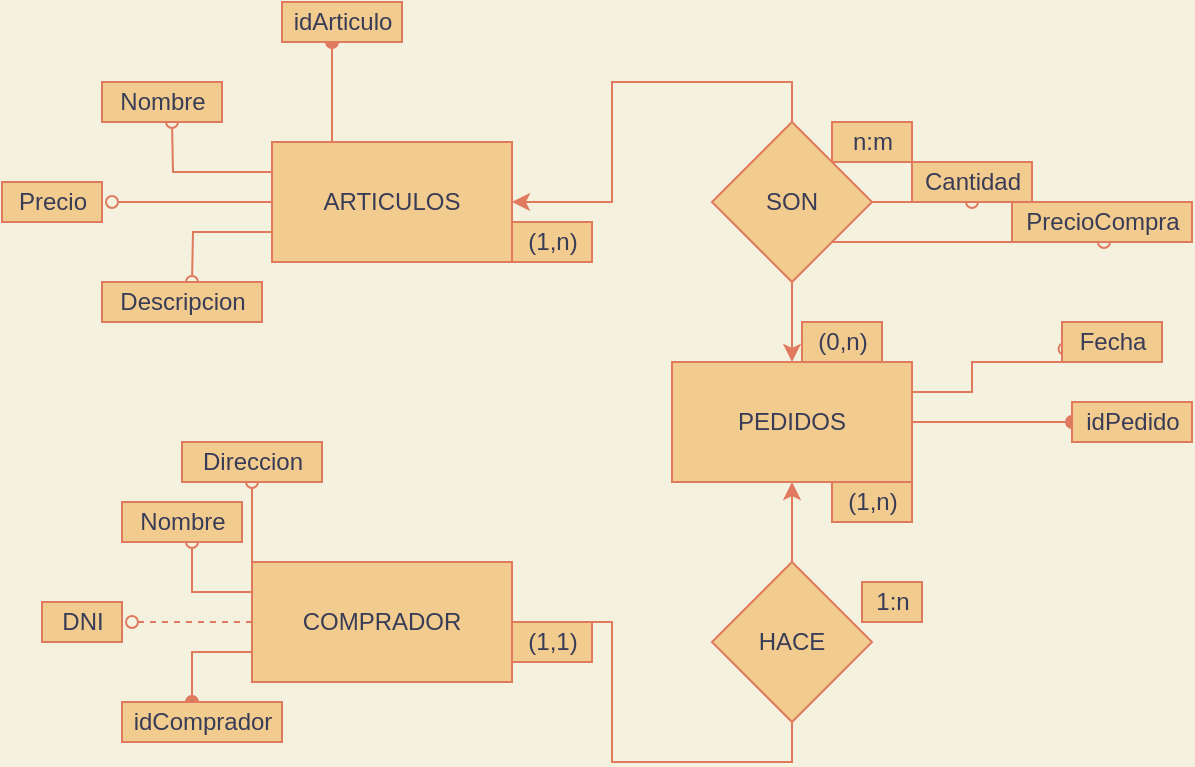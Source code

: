 <mxfile>
    <diagram id="yITl7FX_GImQq4BKGkRN" name="Página-1">
        <mxGraphModel dx="845" dy="548" grid="1" gridSize="10" guides="1" tooltips="1" connect="1" arrows="1" fold="1" page="1" pageScale="1" pageWidth="827" pageHeight="1169" background="#F4F1DE" math="0" shadow="0">
            <root>
                <mxCell id="0"/>
                <mxCell id="1" parent="0"/>
                <mxCell id="nqDEaJfBSwZcffI5wtSR-5" style="edgeStyle=orthogonalEdgeStyle;rounded=0;orthogonalLoop=1;jettySize=auto;html=1;entryX=0.5;entryY=0;entryDx=0;entryDy=0;startArrow=none;fillColor=#F2CC8F;strokeColor=#E07A5F;labelBackgroundColor=#F4F1DE;fontColor=#393C56;" parent="1" source="nqDEaJfBSwZcffI5wtSR-6" target="nqDEaJfBSwZcffI5wtSR-3" edge="1">
                    <mxGeometry relative="1" as="geometry"/>
                </mxCell>
                <mxCell id="nqDEaJfBSwZcffI5wtSR-23" style="edgeStyle=orthogonalEdgeStyle;rounded=0;orthogonalLoop=1;jettySize=auto;html=1;exitX=0.25;exitY=0;exitDx=0;exitDy=0;endArrow=oval;endFill=1;fillColor=#F2CC8F;strokeColor=#E07A5F;labelBackgroundColor=#F4F1DE;fontColor=#393C56;" parent="1" source="nqDEaJfBSwZcffI5wtSR-1" edge="1">
                    <mxGeometry relative="1" as="geometry">
                        <mxPoint x="254" y="50" as="targetPoint"/>
                    </mxGeometry>
                </mxCell>
                <mxCell id="nqDEaJfBSwZcffI5wtSR-25" style="edgeStyle=orthogonalEdgeStyle;rounded=0;orthogonalLoop=1;jettySize=auto;html=1;exitX=0;exitY=0.25;exitDx=0;exitDy=0;endArrow=oval;endFill=0;fillColor=#F2CC8F;strokeColor=#E07A5F;labelBackgroundColor=#F4F1DE;fontColor=#393C56;" parent="1" source="nqDEaJfBSwZcffI5wtSR-1" edge="1">
                    <mxGeometry relative="1" as="geometry">
                        <mxPoint x="174" y="90" as="targetPoint"/>
                    </mxGeometry>
                </mxCell>
                <mxCell id="nqDEaJfBSwZcffI5wtSR-26" style="edgeStyle=orthogonalEdgeStyle;rounded=0;orthogonalLoop=1;jettySize=auto;html=1;exitX=0;exitY=0.5;exitDx=0;exitDy=0;endArrow=oval;endFill=0;fillColor=#F2CC8F;strokeColor=#E07A5F;labelBackgroundColor=#F4F1DE;fontColor=#393C56;" parent="1" source="nqDEaJfBSwZcffI5wtSR-1" edge="1">
                    <mxGeometry relative="1" as="geometry">
                        <mxPoint x="144" y="130" as="targetPoint"/>
                    </mxGeometry>
                </mxCell>
                <mxCell id="nqDEaJfBSwZcffI5wtSR-27" style="edgeStyle=orthogonalEdgeStyle;rounded=0;orthogonalLoop=1;jettySize=auto;html=1;exitX=0;exitY=0.75;exitDx=0;exitDy=0;endArrow=oval;endFill=0;fillColor=#F2CC8F;strokeColor=#E07A5F;labelBackgroundColor=#F4F1DE;fontColor=#393C56;" parent="1" source="nqDEaJfBSwZcffI5wtSR-1" edge="1">
                    <mxGeometry relative="1" as="geometry">
                        <mxPoint x="184" y="170" as="targetPoint"/>
                    </mxGeometry>
                </mxCell>
                <mxCell id="nqDEaJfBSwZcffI5wtSR-1" value="ARTICULOS" style="rounded=0;whiteSpace=wrap;html=1;fillColor=#F2CC8F;strokeColor=#E07A5F;fontColor=#393C56;" parent="1" vertex="1">
                    <mxGeometry x="224" y="100" width="120" height="60" as="geometry"/>
                </mxCell>
                <mxCell id="nqDEaJfBSwZcffI5wtSR-4" style="edgeStyle=orthogonalEdgeStyle;rounded=0;orthogonalLoop=1;jettySize=auto;html=1;entryX=0.5;entryY=1;entryDx=0;entryDy=0;startArrow=none;fillColor=#F2CC8F;strokeColor=#E07A5F;labelBackgroundColor=#F4F1DE;fontColor=#393C56;" parent="1" source="nqDEaJfBSwZcffI5wtSR-8" target="nqDEaJfBSwZcffI5wtSR-3" edge="1">
                    <mxGeometry relative="1" as="geometry"/>
                </mxCell>
                <mxCell id="nqDEaJfBSwZcffI5wtSR-14" style="edgeStyle=orthogonalEdgeStyle;rounded=0;orthogonalLoop=1;jettySize=auto;html=1;endArrow=oval;endFill=0;dashed=1;fillColor=#F2CC8F;strokeColor=#E07A5F;labelBackgroundColor=#F4F1DE;fontColor=#393C56;" parent="1" source="nqDEaJfBSwZcffI5wtSR-2" edge="1">
                    <mxGeometry relative="1" as="geometry">
                        <mxPoint x="154" y="340" as="targetPoint"/>
                    </mxGeometry>
                </mxCell>
                <mxCell id="nqDEaJfBSwZcffI5wtSR-15" style="edgeStyle=orthogonalEdgeStyle;rounded=0;orthogonalLoop=1;jettySize=auto;html=1;exitX=0;exitY=0.25;exitDx=0;exitDy=0;endArrow=oval;endFill=0;fillColor=#F2CC8F;strokeColor=#E07A5F;labelBackgroundColor=#F4F1DE;fontColor=#393C56;" parent="1" source="nqDEaJfBSwZcffI5wtSR-2" edge="1">
                    <mxGeometry relative="1" as="geometry">
                        <mxPoint x="184" y="300" as="targetPoint"/>
                    </mxGeometry>
                </mxCell>
                <mxCell id="nqDEaJfBSwZcffI5wtSR-16" style="edgeStyle=orthogonalEdgeStyle;rounded=0;orthogonalLoop=1;jettySize=auto;html=1;exitX=0;exitY=0.75;exitDx=0;exitDy=0;endArrow=oval;endFill=1;fillColor=#F2CC8F;strokeColor=#E07A5F;labelBackgroundColor=#F4F1DE;fontColor=#393C56;" parent="1" source="nqDEaJfBSwZcffI5wtSR-2" edge="1">
                    <mxGeometry relative="1" as="geometry">
                        <mxPoint x="184" y="380" as="targetPoint"/>
                    </mxGeometry>
                </mxCell>
                <mxCell id="nqDEaJfBSwZcffI5wtSR-17" style="edgeStyle=orthogonalEdgeStyle;rounded=0;orthogonalLoop=1;jettySize=auto;html=1;exitX=0;exitY=0;exitDx=0;exitDy=0;endArrow=oval;endFill=0;fillColor=#F2CC8F;strokeColor=#E07A5F;labelBackgroundColor=#F4F1DE;fontColor=#393C56;" parent="1" source="nqDEaJfBSwZcffI5wtSR-2" edge="1">
                    <mxGeometry relative="1" as="geometry">
                        <mxPoint x="214" y="270" as="targetPoint"/>
                    </mxGeometry>
                </mxCell>
                <mxCell id="nqDEaJfBSwZcffI5wtSR-2" value="COMPRADOR" style="rounded=0;whiteSpace=wrap;html=1;fillColor=#F2CC8F;strokeColor=#E07A5F;fontColor=#393C56;" parent="1" vertex="1">
                    <mxGeometry x="214" y="310" width="130" height="60" as="geometry"/>
                </mxCell>
                <mxCell id="nqDEaJfBSwZcffI5wtSR-33" style="edgeStyle=orthogonalEdgeStyle;rounded=0;orthogonalLoop=1;jettySize=auto;html=1;exitX=1;exitY=0.25;exitDx=0;exitDy=0;endArrow=oval;endFill=0;startArrow=none;entryX=0.026;entryY=0.672;entryDx=0;entryDy=0;entryPerimeter=0;fillColor=#F2CC8F;strokeColor=#E07A5F;labelBackgroundColor=#F4F1DE;fontColor=#393C56;" parent="1" source="nqDEaJfBSwZcffI5wtSR-3" target="nqDEaJfBSwZcffI5wtSR-34" edge="1">
                    <mxGeometry relative="1" as="geometry">
                        <mxPoint x="554" y="340" as="targetPoint"/>
                        <Array as="points">
                            <mxPoint x="574" y="225"/>
                            <mxPoint x="574" y="210"/>
                            <mxPoint x="620" y="210"/>
                        </Array>
                    </mxGeometry>
                </mxCell>
                <mxCell id="nqDEaJfBSwZcffI5wtSR-35" style="edgeStyle=orthogonalEdgeStyle;rounded=0;orthogonalLoop=1;jettySize=auto;html=1;endArrow=oval;endFill=1;fillColor=#F2CC8F;strokeColor=#E07A5F;labelBackgroundColor=#F4F1DE;fontColor=#393C56;" parent="1" source="nqDEaJfBSwZcffI5wtSR-3" edge="1">
                    <mxGeometry relative="1" as="geometry">
                        <mxPoint x="624" y="240" as="targetPoint"/>
                    </mxGeometry>
                </mxCell>
                <mxCell id="nqDEaJfBSwZcffI5wtSR-3" value="PEDIDOS" style="rounded=0;whiteSpace=wrap;html=1;fillColor=#F2CC8F;strokeColor=#E07A5F;fontColor=#393C56;" parent="1" vertex="1">
                    <mxGeometry x="424" y="210" width="120" height="60" as="geometry"/>
                </mxCell>
                <mxCell id="nqDEaJfBSwZcffI5wtSR-41" style="edgeStyle=orthogonalEdgeStyle;rounded=0;orthogonalLoop=1;jettySize=auto;html=1;endArrow=oval;endFill=0;fillColor=#F2CC8F;strokeColor=#E07A5F;labelBackgroundColor=#F4F1DE;fontColor=#393C56;" parent="1" source="nqDEaJfBSwZcffI5wtSR-6" edge="1">
                    <mxGeometry relative="1" as="geometry">
                        <mxPoint x="574" y="130" as="targetPoint"/>
                    </mxGeometry>
                </mxCell>
                <mxCell id="2y7vr3hFKQ3ycM6i9SCM-12" style="edgeStyle=orthogonalEdgeStyle;rounded=0;orthogonalLoop=1;jettySize=auto;html=1;exitX=1;exitY=1;exitDx=0;exitDy=0;endArrow=oval;endFill=0;fillColor=#F2CC8F;strokeColor=#E07A5F;labelBackgroundColor=#F4F1DE;fontColor=#393C56;" parent="1" source="nqDEaJfBSwZcffI5wtSR-6" edge="1">
                    <mxGeometry relative="1" as="geometry">
                        <mxPoint x="640" y="150" as="targetPoint"/>
                    </mxGeometry>
                </mxCell>
                <mxCell id="nqDEaJfBSwZcffI5wtSR-6" value="SON" style="rhombus;whiteSpace=wrap;html=1;fillColor=#F2CC8F;strokeColor=#E07A5F;fontColor=#393C56;" parent="1" vertex="1">
                    <mxGeometry x="444" y="90" width="80" height="80" as="geometry"/>
                </mxCell>
                <mxCell id="nqDEaJfBSwZcffI5wtSR-7" value="" style="edgeStyle=orthogonalEdgeStyle;rounded=0;orthogonalLoop=1;jettySize=auto;html=1;entryX=0.5;entryY=0;entryDx=0;entryDy=0;endArrow=none;startArrow=classic;startFill=1;fillColor=#F2CC8F;strokeColor=#E07A5F;labelBackgroundColor=#F4F1DE;fontColor=#393C56;" parent="1" source="nqDEaJfBSwZcffI5wtSR-1" target="nqDEaJfBSwZcffI5wtSR-6" edge="1">
                    <mxGeometry relative="1" as="geometry">
                        <mxPoint x="344" y="130" as="sourcePoint"/>
                        <mxPoint x="484" y="210" as="targetPoint"/>
                    </mxGeometry>
                </mxCell>
                <mxCell id="nqDEaJfBSwZcffI5wtSR-8" value="HACE" style="rhombus;whiteSpace=wrap;html=1;fillColor=#F2CC8F;strokeColor=#E07A5F;fontColor=#393C56;" parent="1" vertex="1">
                    <mxGeometry x="444" y="310" width="80" height="80" as="geometry"/>
                </mxCell>
                <mxCell id="nqDEaJfBSwZcffI5wtSR-9" value="" style="edgeStyle=orthogonalEdgeStyle;rounded=0;orthogonalLoop=1;jettySize=auto;html=1;entryX=0.5;entryY=1;entryDx=0;entryDy=0;endArrow=none;fillColor=#F2CC8F;strokeColor=#E07A5F;labelBackgroundColor=#F4F1DE;fontColor=#393C56;" parent="1" source="nqDEaJfBSwZcffI5wtSR-2" target="nqDEaJfBSwZcffI5wtSR-8" edge="1">
                    <mxGeometry relative="1" as="geometry">
                        <mxPoint x="394" y="350" as="sourcePoint"/>
                        <mxPoint x="534" y="270" as="targetPoint"/>
                    </mxGeometry>
                </mxCell>
                <mxCell id="nqDEaJfBSwZcffI5wtSR-10" value="(0,n)" style="text;html=1;align=center;verticalAlign=middle;resizable=0;points=[];autosize=1;strokeColor=#E07A5F;fillColor=#F2CC8F;fontColor=#393C56;" parent="1" vertex="1">
                    <mxGeometry x="489" y="190" width="40" height="20" as="geometry"/>
                </mxCell>
                <mxCell id="nqDEaJfBSwZcffI5wtSR-11" value="(1,1)" style="text;html=1;align=center;verticalAlign=middle;resizable=0;points=[];autosize=1;strokeColor=#E07A5F;fillColor=#F2CC8F;fontColor=#393C56;" parent="1" vertex="1">
                    <mxGeometry x="344" y="340" width="40" height="20" as="geometry"/>
                </mxCell>
                <mxCell id="nqDEaJfBSwZcffI5wtSR-12" value="(1,n)" style="text;html=1;align=center;verticalAlign=middle;resizable=0;points=[];autosize=1;strokeColor=#E07A5F;fillColor=#F2CC8F;fontColor=#393C56;" parent="1" vertex="1">
                    <mxGeometry x="344" y="140" width="40" height="20" as="geometry"/>
                </mxCell>
                <mxCell id="nqDEaJfBSwZcffI5wtSR-13" value="(1,n)" style="text;html=1;align=center;verticalAlign=middle;resizable=0;points=[];autosize=1;strokeColor=#E07A5F;fillColor=#F2CC8F;fontColor=#393C56;" parent="1" vertex="1">
                    <mxGeometry x="504" y="270" width="40" height="20" as="geometry"/>
                </mxCell>
                <mxCell id="nqDEaJfBSwZcffI5wtSR-18" value="Direccion" style="text;html=1;align=center;verticalAlign=middle;resizable=0;points=[];autosize=1;strokeColor=#E07A5F;fillColor=#F2CC8F;fontColor=#393C56;" parent="1" vertex="1">
                    <mxGeometry x="179" y="250" width="70" height="20" as="geometry"/>
                </mxCell>
                <mxCell id="nqDEaJfBSwZcffI5wtSR-19" value="Nombre" style="text;html=1;align=center;verticalAlign=middle;resizable=0;points=[];autosize=1;strokeColor=#E07A5F;fillColor=#F2CC8F;fontColor=#393C56;" parent="1" vertex="1">
                    <mxGeometry x="149" y="280" width="60" height="20" as="geometry"/>
                </mxCell>
                <mxCell id="nqDEaJfBSwZcffI5wtSR-20" value="DNI" style="text;html=1;align=center;verticalAlign=middle;resizable=0;points=[];autosize=1;strokeColor=#E07A5F;fillColor=#F2CC8F;fontColor=#393C56;" parent="1" vertex="1">
                    <mxGeometry x="109" y="330" width="40" height="20" as="geometry"/>
                </mxCell>
                <mxCell id="nqDEaJfBSwZcffI5wtSR-21" value="&lt;span style=&quot;text-align: left&quot;&gt;idComprador&lt;/span&gt;" style="text;html=1;align=center;verticalAlign=middle;resizable=0;points=[];autosize=1;strokeColor=#E07A5F;fillColor=#F2CC8F;fontColor=#393C56;" parent="1" vertex="1">
                    <mxGeometry x="149" y="380" width="80" height="20" as="geometry"/>
                </mxCell>
                <mxCell id="nqDEaJfBSwZcffI5wtSR-24" value="&lt;span style=&quot;text-align: left&quot;&gt;idArticulo&lt;/span&gt;" style="text;html=1;align=center;verticalAlign=middle;resizable=0;points=[];autosize=1;strokeColor=#E07A5F;fillColor=#F2CC8F;fontColor=#393C56;" parent="1" vertex="1">
                    <mxGeometry x="229" y="30" width="60" height="20" as="geometry"/>
                </mxCell>
                <mxCell id="nqDEaJfBSwZcffI5wtSR-28" value="Nombre" style="text;html=1;align=center;verticalAlign=middle;resizable=0;points=[];autosize=1;strokeColor=#E07A5F;fillColor=#F2CC8F;fontColor=#393C56;" parent="1" vertex="1">
                    <mxGeometry x="139" y="70" width="60" height="20" as="geometry"/>
                </mxCell>
                <mxCell id="nqDEaJfBSwZcffI5wtSR-29" value="Precio" style="text;html=1;align=center;verticalAlign=middle;resizable=0;points=[];autosize=1;strokeColor=#E07A5F;fillColor=#F2CC8F;fontColor=#393C56;" parent="1" vertex="1">
                    <mxGeometry x="89" y="120" width="50" height="20" as="geometry"/>
                </mxCell>
                <mxCell id="nqDEaJfBSwZcffI5wtSR-30" value="Descripcion" style="text;html=1;align=center;verticalAlign=middle;resizable=0;points=[];autosize=1;strokeColor=#E07A5F;fillColor=#F2CC8F;fontColor=#393C56;" parent="1" vertex="1">
                    <mxGeometry x="139" y="170" width="80" height="20" as="geometry"/>
                </mxCell>
                <mxCell id="nqDEaJfBSwZcffI5wtSR-31" value="n:m" style="text;html=1;align=center;verticalAlign=middle;resizable=0;points=[];autosize=1;strokeColor=#E07A5F;fillColor=#F2CC8F;fontColor=#393C56;" parent="1" vertex="1">
                    <mxGeometry x="504" y="90" width="40" height="20" as="geometry"/>
                </mxCell>
                <mxCell id="nqDEaJfBSwZcffI5wtSR-32" value="1:n" style="text;html=1;align=center;verticalAlign=middle;resizable=0;points=[];autosize=1;strokeColor=#E07A5F;fillColor=#F2CC8F;fontColor=#393C56;" parent="1" vertex="1">
                    <mxGeometry x="519" y="320" width="30" height="20" as="geometry"/>
                </mxCell>
                <mxCell id="nqDEaJfBSwZcffI5wtSR-36" value="idPedido" style="text;html=1;align=center;verticalAlign=middle;resizable=0;points=[];autosize=1;strokeColor=#E07A5F;fillColor=#F2CC8F;fontColor=#393C56;" parent="1" vertex="1">
                    <mxGeometry x="624" y="230" width="60" height="20" as="geometry"/>
                </mxCell>
                <mxCell id="nqDEaJfBSwZcffI5wtSR-43" value="Cantidad" style="text;html=1;align=center;verticalAlign=middle;resizable=0;points=[];autosize=1;strokeColor=#E07A5F;fillColor=#F2CC8F;fontColor=#393C56;" parent="1" vertex="1">
                    <mxGeometry x="544" y="110" width="60" height="20" as="geometry"/>
                </mxCell>
                <mxCell id="nqDEaJfBSwZcffI5wtSR-34" value="Fecha" style="text;html=1;align=center;verticalAlign=middle;resizable=0;points=[];autosize=1;strokeColor=#E07A5F;fillColor=#F2CC8F;fontColor=#393C56;" parent="1" vertex="1">
                    <mxGeometry x="619" y="190" width="50" height="20" as="geometry"/>
                </mxCell>
                <mxCell id="2y7vr3hFKQ3ycM6i9SCM-13" value="PrecioCompra" style="text;html=1;align=center;verticalAlign=middle;resizable=0;points=[];autosize=1;strokeColor=#E07A5F;fillColor=#F2CC8F;fontColor=#393C56;" parent="1" vertex="1">
                    <mxGeometry x="594" y="130" width="90" height="20" as="geometry"/>
                </mxCell>
            </root>
        </mxGraphModel>
    </diagram>
</mxfile>